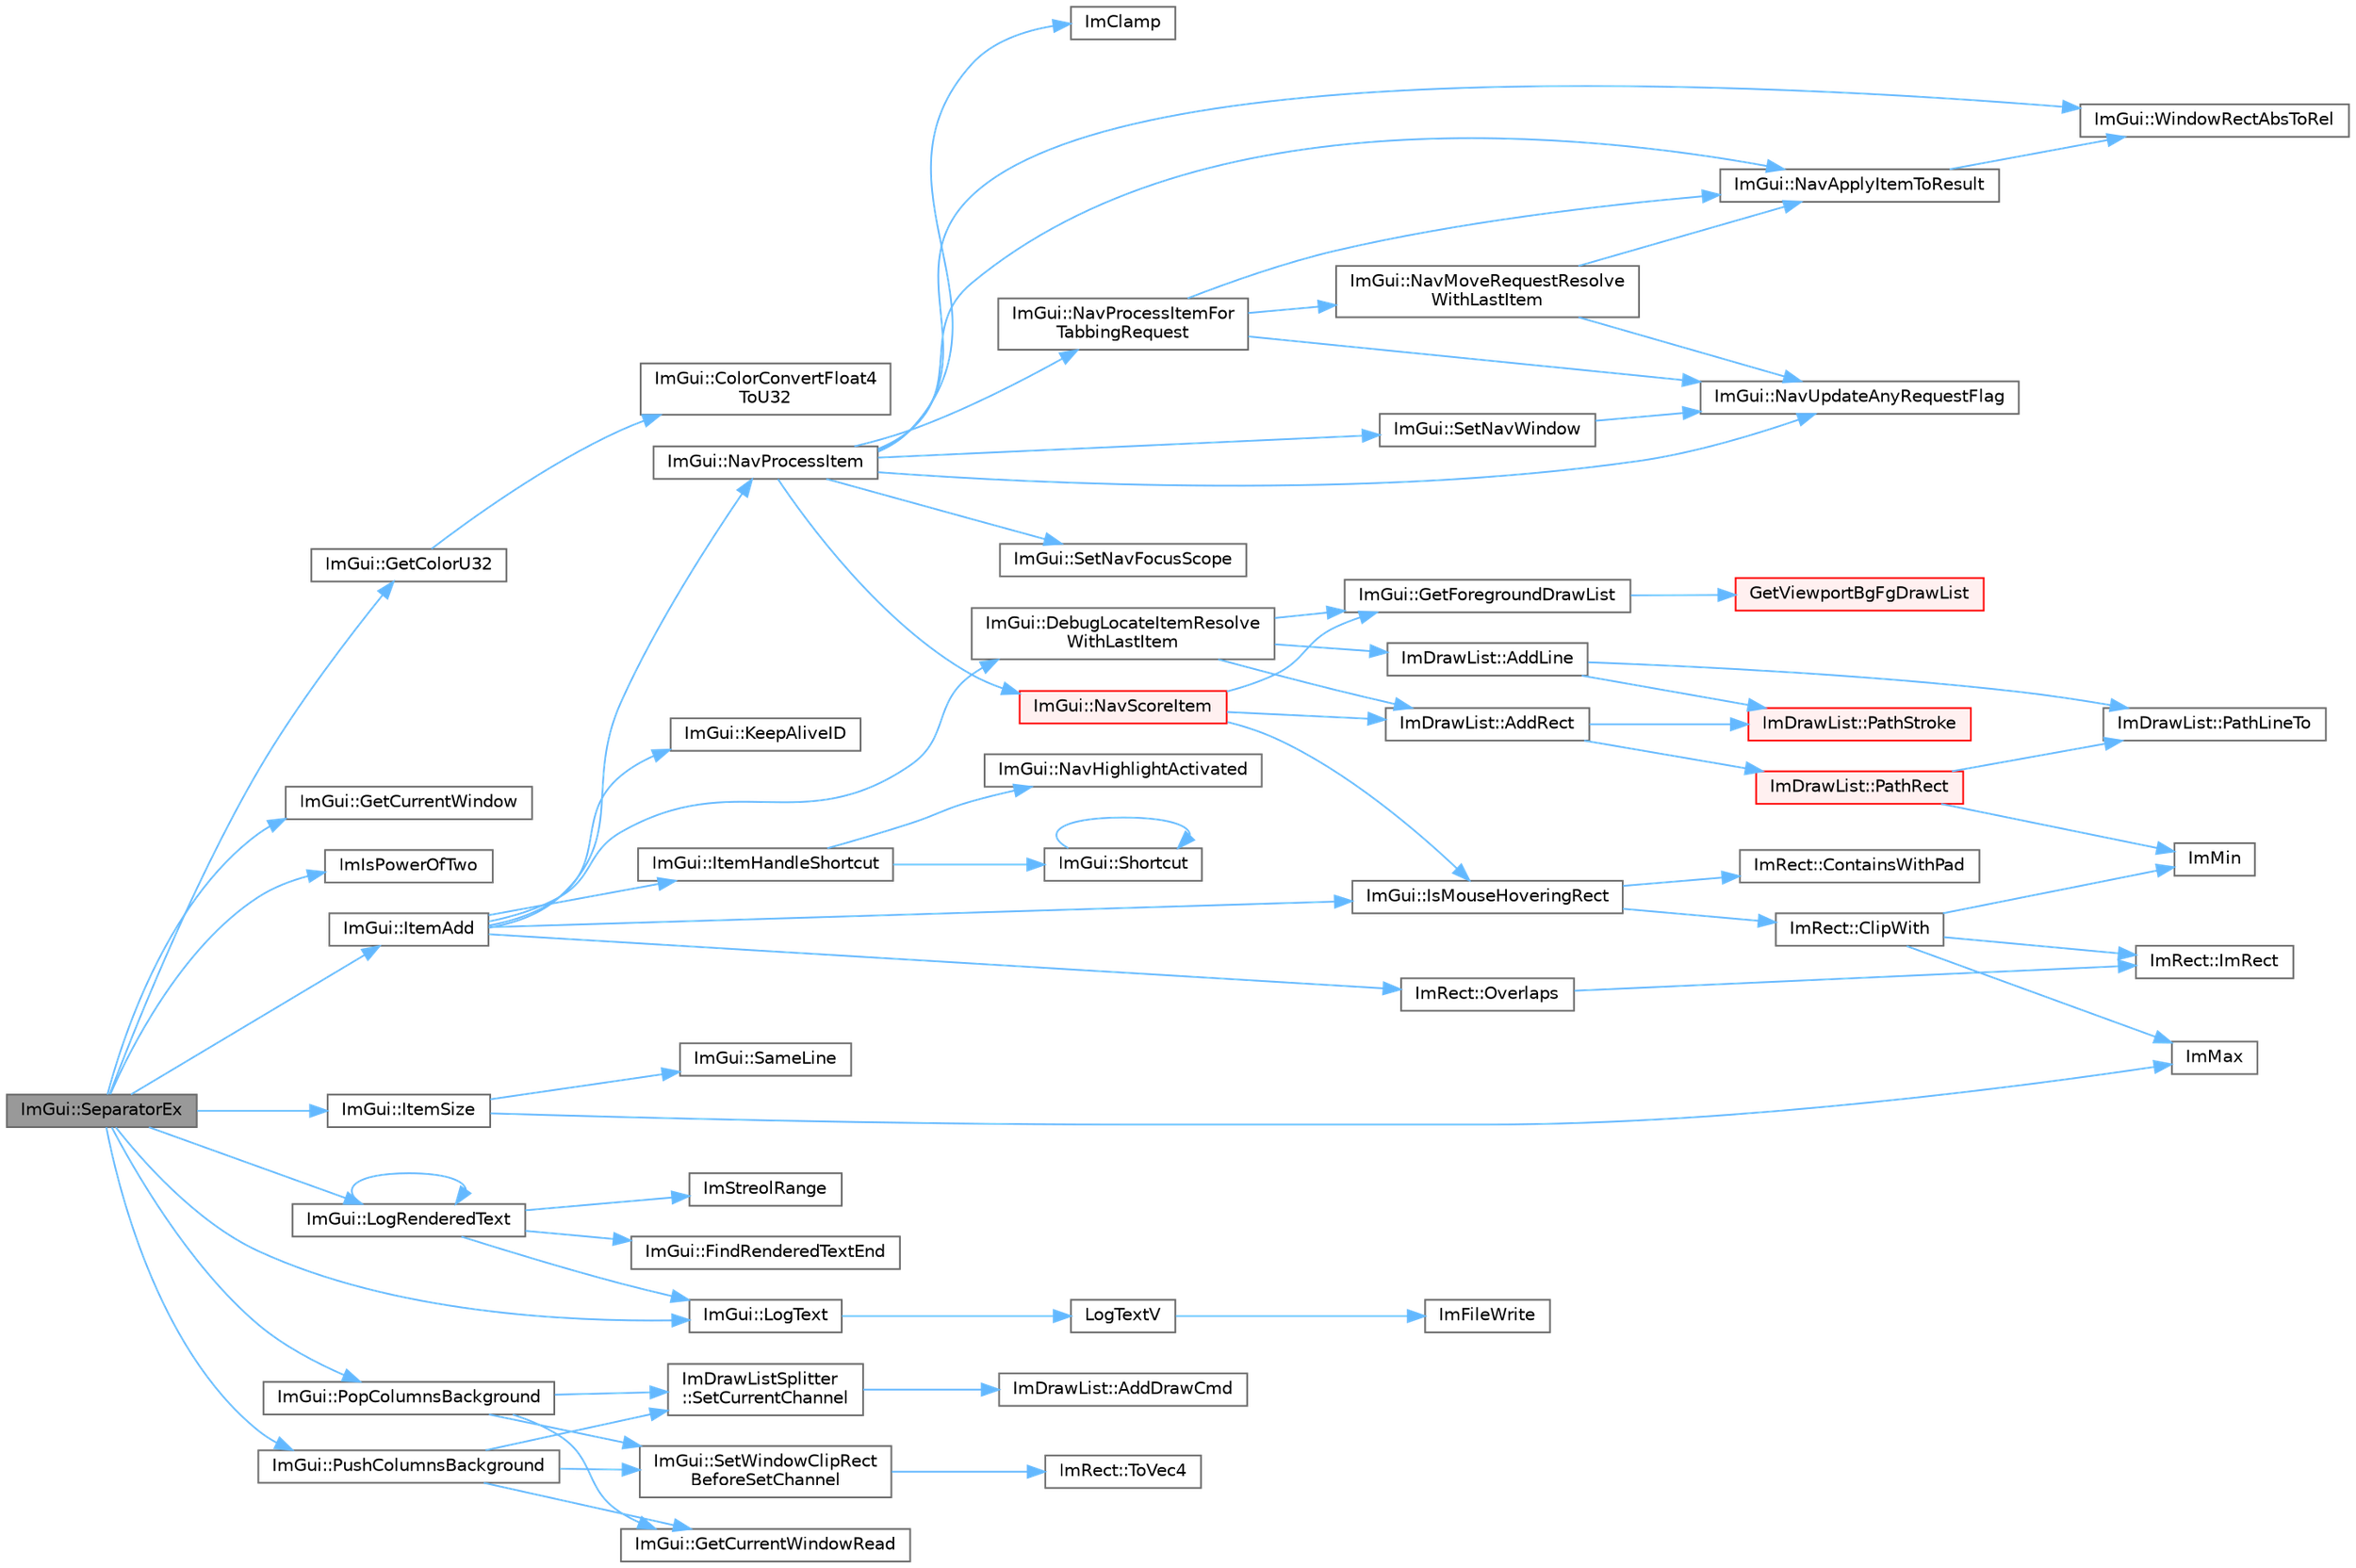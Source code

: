 digraph "ImGui::SeparatorEx"
{
 // LATEX_PDF_SIZE
  bgcolor="transparent";
  edge [fontname=Helvetica,fontsize=10,labelfontname=Helvetica,labelfontsize=10];
  node [fontname=Helvetica,fontsize=10,shape=box,height=0.2,width=0.4];
  rankdir="LR";
  Node1 [id="Node000001",label="ImGui::SeparatorEx",height=0.2,width=0.4,color="gray40", fillcolor="grey60", style="filled", fontcolor="black",tooltip=" "];
  Node1 -> Node2 [id="edge70_Node000001_Node000002",color="steelblue1",style="solid",tooltip=" "];
  Node2 [id="Node000002",label="ImGui::GetColorU32",height=0.2,width=0.4,color="grey40", fillcolor="white", style="filled",URL="$namespace_im_gui.html#a0de2d9bd347d9866511eb8d014e62556",tooltip=" "];
  Node2 -> Node3 [id="edge71_Node000002_Node000003",color="steelblue1",style="solid",tooltip=" "];
  Node3 [id="Node000003",label="ImGui::ColorConvertFloat4\lToU32",height=0.2,width=0.4,color="grey40", fillcolor="white", style="filled",URL="$namespace_im_gui.html#abe2691de0b1a71c774ab24cc91564a94",tooltip=" "];
  Node1 -> Node4 [id="edge72_Node000001_Node000004",color="steelblue1",style="solid",tooltip=" "];
  Node4 [id="Node000004",label="ImGui::GetCurrentWindow",height=0.2,width=0.4,color="grey40", fillcolor="white", style="filled",URL="$namespace_im_gui.html#ac452417b5004ca16a814a72cff153526",tooltip=" "];
  Node1 -> Node5 [id="edge73_Node000001_Node000005",color="steelblue1",style="solid",tooltip=" "];
  Node5 [id="Node000005",label="ImIsPowerOfTwo",height=0.2,width=0.4,color="grey40", fillcolor="white", style="filled",URL="$imgui__internal_8h.html#a3cc719adb48b1aed8ab1196ecea7e828",tooltip=" "];
  Node1 -> Node6 [id="edge74_Node000001_Node000006",color="steelblue1",style="solid",tooltip=" "];
  Node6 [id="Node000006",label="ImGui::ItemAdd",height=0.2,width=0.4,color="grey40", fillcolor="white", style="filled",URL="$namespace_im_gui.html#a0c2ccafc8d403c02a6590ac21157b9ac",tooltip=" "];
  Node6 -> Node7 [id="edge75_Node000006_Node000007",color="steelblue1",style="solid",tooltip=" "];
  Node7 [id="Node000007",label="ImGui::DebugLocateItemResolve\lWithLastItem",height=0.2,width=0.4,color="grey40", fillcolor="white", style="filled",URL="$namespace_im_gui.html#ae8ab0d7dfc90af8e82db3ed9e7829219",tooltip=" "];
  Node7 -> Node8 [id="edge76_Node000007_Node000008",color="steelblue1",style="solid",tooltip=" "];
  Node8 [id="Node000008",label="ImDrawList::AddLine",height=0.2,width=0.4,color="grey40", fillcolor="white", style="filled",URL="$struct_im_draw_list.html#aa21e5a1c6e00239581f97d344fc0db61",tooltip=" "];
  Node8 -> Node9 [id="edge77_Node000008_Node000009",color="steelblue1",style="solid",tooltip=" "];
  Node9 [id="Node000009",label="ImDrawList::PathLineTo",height=0.2,width=0.4,color="grey40", fillcolor="white", style="filled",URL="$struct_im_draw_list.html#a828d944325ed58d8b57abd3647bffaaf",tooltip=" "];
  Node8 -> Node10 [id="edge78_Node000008_Node000010",color="steelblue1",style="solid",tooltip=" "];
  Node10 [id="Node000010",label="ImDrawList::PathStroke",height=0.2,width=0.4,color="red", fillcolor="#FFF0F0", style="filled",URL="$struct_im_draw_list.html#a60bf9040ef3d09b39c4ba8f5a2a68ae9",tooltip=" "];
  Node7 -> Node16 [id="edge79_Node000007_Node000016",color="steelblue1",style="solid",tooltip=" "];
  Node16 [id="Node000016",label="ImDrawList::AddRect",height=0.2,width=0.4,color="grey40", fillcolor="white", style="filled",URL="$struct_im_draw_list.html#ad96f10a3e954fe0c5b7c96d4e205af7b",tooltip=" "];
  Node16 -> Node17 [id="edge80_Node000016_Node000017",color="steelblue1",style="solid",tooltip=" "];
  Node17 [id="Node000017",label="ImDrawList::PathRect",height=0.2,width=0.4,color="red", fillcolor="#FFF0F0", style="filled",URL="$struct_im_draw_list.html#a2251eb264ed8b17a253c409787375053",tooltip=" "];
  Node17 -> Node19 [id="edge81_Node000017_Node000019",color="steelblue1",style="solid",tooltip=" "];
  Node19 [id="Node000019",label="ImMin",height=0.2,width=0.4,color="grey40", fillcolor="white", style="filled",URL="$imgui__internal_8h.html#a7f9d7828066a9d61b5630adcdf4655d3",tooltip=" "];
  Node17 -> Node9 [id="edge82_Node000017_Node000009",color="steelblue1",style="solid",tooltip=" "];
  Node16 -> Node10 [id="edge83_Node000016_Node000010",color="steelblue1",style="solid",tooltip=" "];
  Node7 -> Node25 [id="edge84_Node000007_Node000025",color="steelblue1",style="solid",tooltip=" "];
  Node25 [id="Node000025",label="ImGui::GetForegroundDrawList",height=0.2,width=0.4,color="grey40", fillcolor="white", style="filled",URL="$namespace_im_gui.html#a77e1a981b472415e6613a2bd0966d817",tooltip=" "];
  Node25 -> Node26 [id="edge85_Node000025_Node000026",color="steelblue1",style="solid",tooltip=" "];
  Node26 [id="Node000026",label="GetViewportBgFgDrawList",height=0.2,width=0.4,color="red", fillcolor="#FFF0F0", style="filled",URL="$imgui_8cpp.html#a86964372ace3c5efb9325a2162f04efd",tooltip=" "];
  Node6 -> Node32 [id="edge86_Node000006_Node000032",color="steelblue1",style="solid",tooltip=" "];
  Node32 [id="Node000032",label="ImGui::IsMouseHoveringRect",height=0.2,width=0.4,color="grey40", fillcolor="white", style="filled",URL="$namespace_im_gui.html#ae0b8ea0e06c457316d6aed6c5b2a1c25",tooltip=" "];
  Node32 -> Node33 [id="edge87_Node000032_Node000033",color="steelblue1",style="solid",tooltip=" "];
  Node33 [id="Node000033",label="ImRect::ClipWith",height=0.2,width=0.4,color="grey40", fillcolor="white", style="filled",URL="$struct_im_rect.html#ac02d5cf6ce0358aea9ed9df43d368f3f",tooltip=" "];
  Node33 -> Node12 [id="edge88_Node000033_Node000012",color="steelblue1",style="solid",tooltip=" "];
  Node12 [id="Node000012",label="ImMax",height=0.2,width=0.4,color="grey40", fillcolor="white", style="filled",URL="$imgui__internal_8h.html#a7667efd95147d0422f140917c71a9226",tooltip=" "];
  Node33 -> Node19 [id="edge89_Node000033_Node000019",color="steelblue1",style="solid",tooltip=" "];
  Node33 -> Node34 [id="edge90_Node000033_Node000034",color="steelblue1",style="solid",tooltip=" "];
  Node34 [id="Node000034",label="ImRect::ImRect",height=0.2,width=0.4,color="grey40", fillcolor="white", style="filled",URL="$struct_im_rect.html#a1e9548c8a334dfd32eaf4d399aa740e9",tooltip=" "];
  Node32 -> Node35 [id="edge91_Node000032_Node000035",color="steelblue1",style="solid",tooltip=" "];
  Node35 [id="Node000035",label="ImRect::ContainsWithPad",height=0.2,width=0.4,color="grey40", fillcolor="white", style="filled",URL="$struct_im_rect.html#a8dbab244f4e5b786faa9684eb85110fc",tooltip=" "];
  Node6 -> Node36 [id="edge92_Node000006_Node000036",color="steelblue1",style="solid",tooltip=" "];
  Node36 [id="Node000036",label="ImGui::ItemHandleShortcut",height=0.2,width=0.4,color="grey40", fillcolor="white", style="filled",URL="$namespace_im_gui.html#a338deb537666a886cf3ece08c07e9fa9",tooltip=" "];
  Node36 -> Node37 [id="edge93_Node000036_Node000037",color="steelblue1",style="solid",tooltip=" "];
  Node37 [id="Node000037",label="ImGui::NavHighlightActivated",height=0.2,width=0.4,color="grey40", fillcolor="white", style="filled",URL="$namespace_im_gui.html#a3ea169ace83f149ae2b8c1a6d0f6d457",tooltip=" "];
  Node36 -> Node38 [id="edge94_Node000036_Node000038",color="steelblue1",style="solid",tooltip=" "];
  Node38 [id="Node000038",label="ImGui::Shortcut",height=0.2,width=0.4,color="grey40", fillcolor="white", style="filled",URL="$namespace_im_gui.html#a5a7ca2346e4eb2dfe08a396349df7995",tooltip=" "];
  Node38 -> Node38 [id="edge95_Node000038_Node000038",color="steelblue1",style="solid",tooltip=" "];
  Node6 -> Node39 [id="edge96_Node000006_Node000039",color="steelblue1",style="solid",tooltip=" "];
  Node39 [id="Node000039",label="ImGui::KeepAliveID",height=0.2,width=0.4,color="grey40", fillcolor="white", style="filled",URL="$namespace_im_gui.html#a85a245c78a9f7c351636bdad6e60c488",tooltip=" "];
  Node6 -> Node40 [id="edge97_Node000006_Node000040",color="steelblue1",style="solid",tooltip=" "];
  Node40 [id="Node000040",label="ImGui::NavProcessItem",height=0.2,width=0.4,color="grey40", fillcolor="white", style="filled",URL="$namespace_im_gui.html#aa217c2f0448788f3c064bf828a8f9d8f",tooltip=" "];
  Node40 -> Node24 [id="edge98_Node000040_Node000024",color="steelblue1",style="solid",tooltip=" "];
  Node24 [id="Node000024",label="ImClamp",height=0.2,width=0.4,color="grey40", fillcolor="white", style="filled",URL="$imgui__internal_8h.html#a6e61ede308bfd68c7434e17905a29fc8",tooltip=" "];
  Node40 -> Node41 [id="edge99_Node000040_Node000041",color="steelblue1",style="solid",tooltip=" "];
  Node41 [id="Node000041",label="ImGui::NavApplyItemToResult",height=0.2,width=0.4,color="grey40", fillcolor="white", style="filled",URL="$namespace_im_gui.html#afc3f5b074b158526cfe8531de843aa5f",tooltip=" "];
  Node41 -> Node42 [id="edge100_Node000041_Node000042",color="steelblue1",style="solid",tooltip=" "];
  Node42 [id="Node000042",label="ImGui::WindowRectAbsToRel",height=0.2,width=0.4,color="grey40", fillcolor="white", style="filled",URL="$namespace_im_gui.html#a06d8e9fae450c785dc8f61f6e03462a7",tooltip=" "];
  Node40 -> Node43 [id="edge101_Node000040_Node000043",color="steelblue1",style="solid",tooltip=" "];
  Node43 [id="Node000043",label="ImGui::NavProcessItemFor\lTabbingRequest",height=0.2,width=0.4,color="grey40", fillcolor="white", style="filled",URL="$namespace_im_gui.html#a6a225bee464b9da701c6554e3fd2e5ef",tooltip=" "];
  Node43 -> Node41 [id="edge102_Node000043_Node000041",color="steelblue1",style="solid",tooltip=" "];
  Node43 -> Node44 [id="edge103_Node000043_Node000044",color="steelblue1",style="solid",tooltip=" "];
  Node44 [id="Node000044",label="ImGui::NavMoveRequestResolve\lWithLastItem",height=0.2,width=0.4,color="grey40", fillcolor="white", style="filled",URL="$namespace_im_gui.html#ad71eb039682bb8e3bb950c67eeec4ed8",tooltip=" "];
  Node44 -> Node41 [id="edge104_Node000044_Node000041",color="steelblue1",style="solid",tooltip=" "];
  Node44 -> Node45 [id="edge105_Node000044_Node000045",color="steelblue1",style="solid",tooltip=" "];
  Node45 [id="Node000045",label="ImGui::NavUpdateAnyRequestFlag",height=0.2,width=0.4,color="grey40", fillcolor="white", style="filled",URL="$namespace_im_gui.html#a2cd868535661cdb5671214662f3c9388",tooltip=" "];
  Node43 -> Node45 [id="edge106_Node000043_Node000045",color="steelblue1",style="solid",tooltip=" "];
  Node40 -> Node46 [id="edge107_Node000040_Node000046",color="steelblue1",style="solid",tooltip=" "];
  Node46 [id="Node000046",label="ImGui::NavScoreItem",height=0.2,width=0.4,color="red", fillcolor="#FFF0F0", style="filled",URL="$namespace_im_gui.html#a3f63daa35c17837e05d2291af30cbd94",tooltip=" "];
  Node46 -> Node16 [id="edge108_Node000046_Node000016",color="steelblue1",style="solid",tooltip=" "];
  Node46 -> Node25 [id="edge109_Node000046_Node000025",color="steelblue1",style="solid",tooltip=" "];
  Node46 -> Node32 [id="edge110_Node000046_Node000032",color="steelblue1",style="solid",tooltip=" "];
  Node40 -> Node45 [id="edge111_Node000040_Node000045",color="steelblue1",style="solid",tooltip=" "];
  Node40 -> Node68 [id="edge112_Node000040_Node000068",color="steelblue1",style="solid",tooltip=" "];
  Node68 [id="Node000068",label="ImGui::SetNavFocusScope",height=0.2,width=0.4,color="grey40", fillcolor="white", style="filled",URL="$namespace_im_gui.html#ada2736a9b034b93ba877f46577bc5e8b",tooltip=" "];
  Node40 -> Node69 [id="edge113_Node000040_Node000069",color="steelblue1",style="solid",tooltip=" "];
  Node69 [id="Node000069",label="ImGui::SetNavWindow",height=0.2,width=0.4,color="grey40", fillcolor="white", style="filled",URL="$namespace_im_gui.html#aa422c756f467e650d67b4fb1b74ff5a1",tooltip=" "];
  Node69 -> Node45 [id="edge114_Node000069_Node000045",color="steelblue1",style="solid",tooltip=" "];
  Node40 -> Node42 [id="edge115_Node000040_Node000042",color="steelblue1",style="solid",tooltip=" "];
  Node6 -> Node70 [id="edge116_Node000006_Node000070",color="steelblue1",style="solid",tooltip=" "];
  Node70 [id="Node000070",label="ImRect::Overlaps",height=0.2,width=0.4,color="grey40", fillcolor="white", style="filled",URL="$struct_im_rect.html#a0af3bade3781e5e7c6afdf71ccfb0d43",tooltip=" "];
  Node70 -> Node34 [id="edge117_Node000070_Node000034",color="steelblue1",style="solid",tooltip=" "];
  Node1 -> Node71 [id="edge118_Node000001_Node000071",color="steelblue1",style="solid",tooltip=" "];
  Node71 [id="Node000071",label="ImGui::ItemSize",height=0.2,width=0.4,color="grey40", fillcolor="white", style="filled",URL="$namespace_im_gui.html#a4b5818a652d943ea54e0cec9fb3943d7",tooltip=" "];
  Node71 -> Node12 [id="edge119_Node000071_Node000012",color="steelblue1",style="solid",tooltip=" "];
  Node71 -> Node72 [id="edge120_Node000071_Node000072",color="steelblue1",style="solid",tooltip=" "];
  Node72 [id="Node000072",label="ImGui::SameLine",height=0.2,width=0.4,color="grey40", fillcolor="white", style="filled",URL="$namespace_im_gui.html#addd433eb3aae59119e341e80db474f66",tooltip=" "];
  Node1 -> Node73 [id="edge121_Node000001_Node000073",color="steelblue1",style="solid",tooltip=" "];
  Node73 [id="Node000073",label="ImGui::LogRenderedText",height=0.2,width=0.4,color="grey40", fillcolor="white", style="filled",URL="$namespace_im_gui.html#a7a0d62e33f2236ec2f789e24ca0fb56f",tooltip=" "];
  Node73 -> Node59 [id="edge122_Node000073_Node000059",color="steelblue1",style="solid",tooltip=" "];
  Node59 [id="Node000059",label="ImGui::FindRenderedTextEnd",height=0.2,width=0.4,color="grey40", fillcolor="white", style="filled",URL="$namespace_im_gui.html#a7671e1dbc803a31b06081b52a771d83f",tooltip=" "];
  Node73 -> Node74 [id="edge123_Node000073_Node000074",color="steelblue1",style="solid",tooltip=" "];
  Node74 [id="Node000074",label="ImStreolRange",height=0.2,width=0.4,color="grey40", fillcolor="white", style="filled",URL="$imgui_8cpp.html#a03518d9439506b890f4568f682835dba",tooltip=" "];
  Node73 -> Node73 [id="edge124_Node000073_Node000073",color="steelblue1",style="solid",tooltip=" "];
  Node73 -> Node75 [id="edge125_Node000073_Node000075",color="steelblue1",style="solid",tooltip=" "];
  Node75 [id="Node000075",label="ImGui::LogText",height=0.2,width=0.4,color="grey40", fillcolor="white", style="filled",URL="$namespace_im_gui.html#aa548475d8f771ab6524d73d900a41198",tooltip=" "];
  Node75 -> Node76 [id="edge126_Node000075_Node000076",color="steelblue1",style="solid",tooltip=" "];
  Node76 [id="Node000076",label="LogTextV",height=0.2,width=0.4,color="grey40", fillcolor="white", style="filled",URL="$imgui_8cpp.html#a5dea124c81c7ae6affc151441b0f4372",tooltip=" "];
  Node76 -> Node77 [id="edge127_Node000076_Node000077",color="steelblue1",style="solid",tooltip=" "];
  Node77 [id="Node000077",label="ImFileWrite",height=0.2,width=0.4,color="grey40", fillcolor="white", style="filled",URL="$imgui_8cpp.html#aab6460bf5ebaa4975159cf0cd4324820",tooltip=" "];
  Node1 -> Node75 [id="edge128_Node000001_Node000075",color="steelblue1",style="solid",tooltip=" "];
  Node1 -> Node78 [id="edge129_Node000001_Node000078",color="steelblue1",style="solid",tooltip=" "];
  Node78 [id="Node000078",label="ImGui::PopColumnsBackground",height=0.2,width=0.4,color="grey40", fillcolor="white", style="filled",URL="$namespace_im_gui.html#a27c737fa1fc79164fc7d840e858b1845",tooltip=" "];
  Node78 -> Node79 [id="edge130_Node000078_Node000079",color="steelblue1",style="solid",tooltip=" "];
  Node79 [id="Node000079",label="ImGui::GetCurrentWindowRead",height=0.2,width=0.4,color="grey40", fillcolor="white", style="filled",URL="$namespace_im_gui.html#a055af7d6b7b4ae977a9c3c25a98e0d2f",tooltip=" "];
  Node78 -> Node80 [id="edge131_Node000078_Node000080",color="steelblue1",style="solid",tooltip=" "];
  Node80 [id="Node000080",label="ImDrawListSplitter\l::SetCurrentChannel",height=0.2,width=0.4,color="grey40", fillcolor="white", style="filled",URL="$struct_im_draw_list_splitter.html#ad3797b0755caa07f3d69a9e3566eb0e5",tooltip=" "];
  Node80 -> Node15 [id="edge132_Node000080_Node000015",color="steelblue1",style="solid",tooltip=" "];
  Node15 [id="Node000015",label="ImDrawList::AddDrawCmd",height=0.2,width=0.4,color="grey40", fillcolor="white", style="filled",URL="$struct_im_draw_list.html#a846714bb0321c6f1f908767abc8559e6",tooltip=" "];
  Node78 -> Node81 [id="edge133_Node000078_Node000081",color="steelblue1",style="solid",tooltip=" "];
  Node81 [id="Node000081",label="ImGui::SetWindowClipRect\lBeforeSetChannel",height=0.2,width=0.4,color="grey40", fillcolor="white", style="filled",URL="$namespace_im_gui.html#a2451c5a6301b6c1234efc8054b70980b",tooltip=" "];
  Node81 -> Node82 [id="edge134_Node000081_Node000082",color="steelblue1",style="solid",tooltip=" "];
  Node82 [id="Node000082",label="ImRect::ToVec4",height=0.2,width=0.4,color="grey40", fillcolor="white", style="filled",URL="$struct_im_rect.html#a2afeb24632fae3848977ff2772036200",tooltip=" "];
  Node1 -> Node83 [id="edge135_Node000001_Node000083",color="steelblue1",style="solid",tooltip=" "];
  Node83 [id="Node000083",label="ImGui::PushColumnsBackground",height=0.2,width=0.4,color="grey40", fillcolor="white", style="filled",URL="$namespace_im_gui.html#a39f557bf00d94069a41b0d40bd72c522",tooltip=" "];
  Node83 -> Node79 [id="edge136_Node000083_Node000079",color="steelblue1",style="solid",tooltip=" "];
  Node83 -> Node80 [id="edge137_Node000083_Node000080",color="steelblue1",style="solid",tooltip=" "];
  Node83 -> Node81 [id="edge138_Node000083_Node000081",color="steelblue1",style="solid",tooltip=" "];
}
